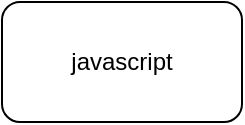 <mxfile version="15.8.7" type="device"><diagram id="1-Csh1C0d4nH0NGCFen9" name="Page-1"><mxGraphModel dx="1106" dy="997" grid="1" gridSize="10" guides="1" tooltips="1" connect="1" arrows="1" fold="1" page="1" pageScale="1" pageWidth="850" pageHeight="1100" math="0" shadow="0"><root><mxCell id="0"/><mxCell id="1" parent="0"/><mxCell id="Nm1qGf0aIHJHgHoxH7G4-1" value="javascript" style="rounded=1;whiteSpace=wrap;html=1;" vertex="1" parent="1"><mxGeometry x="130" y="210" width="120" height="60" as="geometry"/></mxCell></root></mxGraphModel></diagram></mxfile>